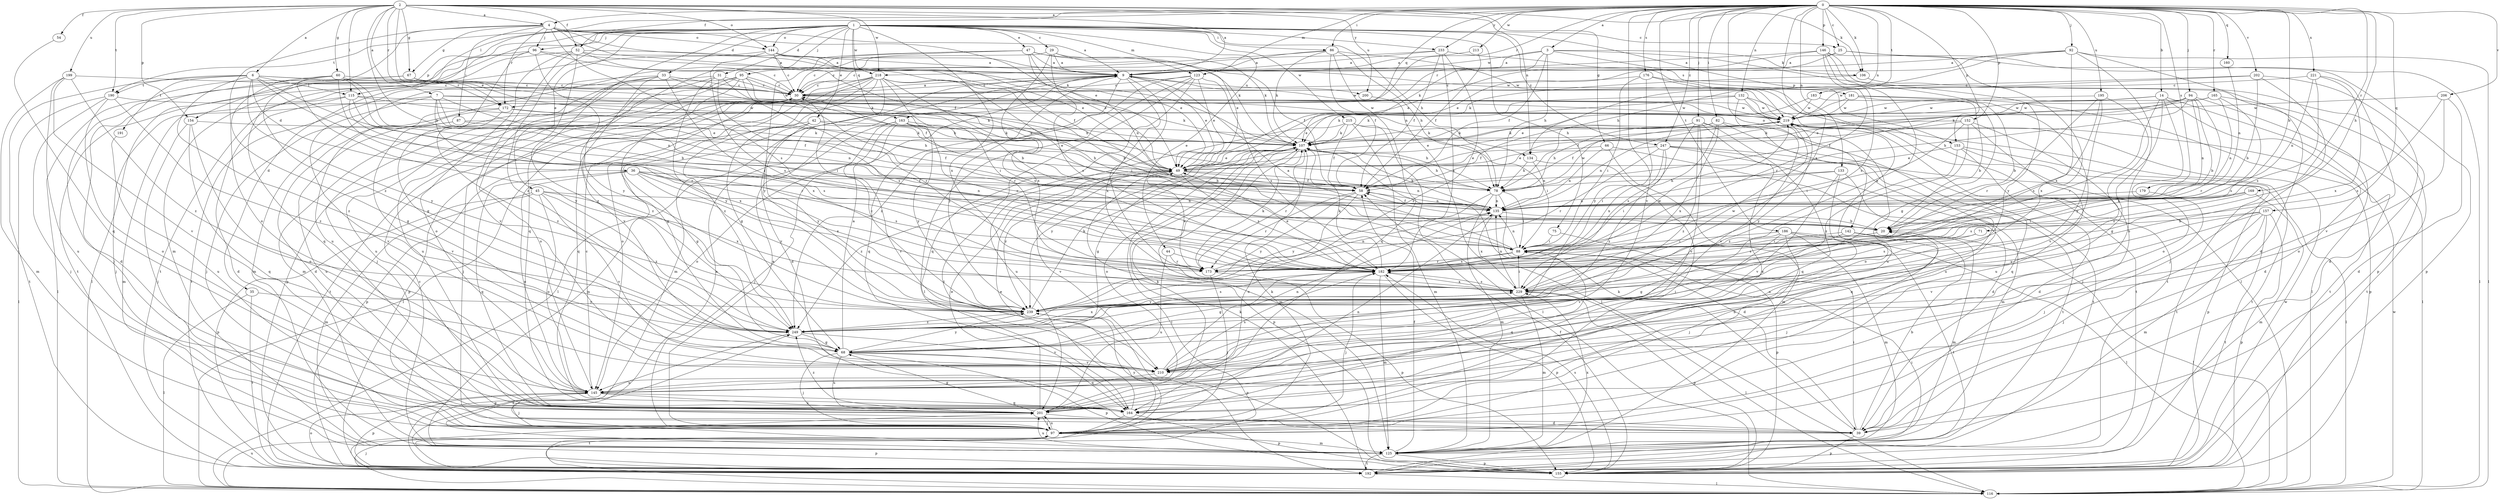 strict digraph  {
0;
1;
2;
3;
4;
6;
7;
9;
14;
20;
25;
29;
30;
31;
33;
35;
36;
39;
42;
44;
45;
47;
49;
52;
54;
58;
60;
66;
67;
68;
71;
75;
78;
82;
86;
87;
88;
91;
92;
94;
95;
96;
97;
106;
107;
115;
116;
123;
125;
132;
133;
134;
135;
142;
144;
145;
146;
152;
153;
154;
155;
157;
160;
163;
164;
165;
169;
172;
173;
176;
179;
181;
182;
183;
186;
190;
191;
192;
195;
199;
200;
201;
202;
206;
210;
213;
215;
218;
219;
221;
229;
233;
239;
247;
249;
0 -> 3  [label=a];
0 -> 4  [label=a];
0 -> 14  [label=b];
0 -> 20  [label=b];
0 -> 25  [label=c];
0 -> 52  [label=f];
0 -> 71  [label=h];
0 -> 82  [label=i];
0 -> 86  [label=i];
0 -> 91  [label=j];
0 -> 92  [label=j];
0 -> 94  [label=j];
0 -> 106  [label=k];
0 -> 115  [label=l];
0 -> 123  [label=m];
0 -> 132  [label=n];
0 -> 133  [label=n];
0 -> 134  [label=n];
0 -> 142  [label=o];
0 -> 146  [label=p];
0 -> 152  [label=p];
0 -> 153  [label=p];
0 -> 157  [label=q];
0 -> 160  [label=q];
0 -> 163  [label=q];
0 -> 165  [label=r];
0 -> 169  [label=r];
0 -> 172  [label=r];
0 -> 176  [label=s];
0 -> 179  [label=s];
0 -> 183  [label=t];
0 -> 186  [label=t];
0 -> 195  [label=u];
0 -> 202  [label=v];
0 -> 206  [label=v];
0 -> 210  [label=v];
0 -> 213  [label=w];
0 -> 221  [label=x];
0 -> 229  [label=x];
0 -> 233  [label=y];
0 -> 247  [label=z];
1 -> 25  [label=c];
1 -> 29  [label=c];
1 -> 31  [label=d];
1 -> 33  [label=d];
1 -> 35  [label=d];
1 -> 42  [label=e];
1 -> 44  [label=e];
1 -> 45  [label=e];
1 -> 47  [label=e];
1 -> 75  [label=h];
1 -> 78  [label=h];
1 -> 86  [label=i];
1 -> 95  [label=j];
1 -> 96  [label=j];
1 -> 123  [label=m];
1 -> 125  [label=m];
1 -> 144  [label=o];
1 -> 153  [label=p];
1 -> 154  [label=p];
1 -> 163  [label=q];
1 -> 164  [label=q];
1 -> 190  [label=t];
1 -> 215  [label=w];
1 -> 218  [label=w];
1 -> 229  [label=x];
1 -> 233  [label=y];
1 -> 247  [label=z];
1 -> 249  [label=z];
2 -> 4  [label=a];
2 -> 6  [label=a];
2 -> 7  [label=a];
2 -> 9  [label=a];
2 -> 20  [label=b];
2 -> 49  [label=e];
2 -> 52  [label=f];
2 -> 54  [label=f];
2 -> 60  [label=g];
2 -> 66  [label=g];
2 -> 67  [label=g];
2 -> 106  [label=k];
2 -> 115  [label=l];
2 -> 134  [label=n];
2 -> 144  [label=o];
2 -> 154  [label=p];
2 -> 172  [label=r];
2 -> 190  [label=t];
2 -> 199  [label=u];
2 -> 200  [label=u];
2 -> 218  [label=w];
3 -> 9  [label=a];
3 -> 58  [label=f];
3 -> 78  [label=h];
3 -> 106  [label=k];
3 -> 172  [label=r];
3 -> 181  [label=s];
3 -> 218  [label=w];
3 -> 239  [label=y];
4 -> 9  [label=a];
4 -> 49  [label=e];
4 -> 58  [label=f];
4 -> 67  [label=g];
4 -> 87  [label=i];
4 -> 96  [label=j];
4 -> 107  [label=k];
4 -> 144  [label=o];
4 -> 145  [label=o];
4 -> 172  [label=r];
4 -> 182  [label=s];
4 -> 249  [label=z];
6 -> 20  [label=b];
6 -> 30  [label=c];
6 -> 36  [label=d];
6 -> 88  [label=i];
6 -> 115  [label=l];
6 -> 172  [label=r];
6 -> 190  [label=t];
6 -> 191  [label=t];
6 -> 192  [label=t];
6 -> 239  [label=y];
6 -> 249  [label=z];
7 -> 49  [label=e];
7 -> 58  [label=f];
7 -> 125  [label=m];
7 -> 134  [label=n];
7 -> 135  [label=n];
7 -> 210  [label=v];
7 -> 219  [label=w];
7 -> 229  [label=x];
9 -> 30  [label=c];
9 -> 49  [label=e];
9 -> 125  [label=m];
9 -> 164  [label=q];
9 -> 173  [label=r];
9 -> 200  [label=u];
9 -> 219  [label=w];
9 -> 229  [label=x];
9 -> 239  [label=y];
14 -> 39  [label=d];
14 -> 58  [label=f];
14 -> 68  [label=g];
14 -> 145  [label=o];
14 -> 173  [label=r];
14 -> 192  [label=t];
14 -> 219  [label=w];
20 -> 58  [label=f];
20 -> 88  [label=i];
25 -> 9  [label=a];
25 -> 49  [label=e];
25 -> 116  [label=l];
25 -> 155  [label=p];
29 -> 9  [label=a];
29 -> 30  [label=c];
29 -> 49  [label=e];
29 -> 107  [label=k];
29 -> 182  [label=s];
29 -> 229  [label=x];
30 -> 9  [label=a];
30 -> 97  [label=j];
30 -> 107  [label=k];
30 -> 116  [label=l];
30 -> 155  [label=p];
30 -> 192  [label=t];
30 -> 219  [label=w];
31 -> 30  [label=c];
31 -> 88  [label=i];
31 -> 125  [label=m];
31 -> 182  [label=s];
31 -> 201  [label=u];
31 -> 239  [label=y];
33 -> 30  [label=c];
33 -> 58  [label=f];
33 -> 125  [label=m];
33 -> 145  [label=o];
33 -> 192  [label=t];
33 -> 229  [label=x];
33 -> 249  [label=z];
35 -> 116  [label=l];
35 -> 192  [label=t];
35 -> 239  [label=y];
36 -> 58  [label=f];
36 -> 78  [label=h];
36 -> 135  [label=n];
36 -> 145  [label=o];
36 -> 164  [label=q];
36 -> 182  [label=s];
36 -> 229  [label=x];
36 -> 239  [label=y];
39 -> 20  [label=b];
39 -> 88  [label=i];
39 -> 107  [label=k];
39 -> 155  [label=p];
42 -> 68  [label=g];
42 -> 78  [label=h];
42 -> 107  [label=k];
42 -> 155  [label=p];
42 -> 239  [label=y];
44 -> 173  [label=r];
44 -> 182  [label=s];
44 -> 201  [label=u];
45 -> 125  [label=m];
45 -> 135  [label=n];
45 -> 145  [label=o];
45 -> 155  [label=p];
45 -> 210  [label=v];
45 -> 229  [label=x];
45 -> 249  [label=z];
47 -> 9  [label=a];
47 -> 49  [label=e];
47 -> 58  [label=f];
47 -> 107  [label=k];
47 -> 135  [label=n];
47 -> 201  [label=u];
47 -> 210  [label=v];
47 -> 239  [label=y];
49 -> 58  [label=f];
49 -> 135  [label=n];
49 -> 155  [label=p];
49 -> 182  [label=s];
49 -> 210  [label=v];
49 -> 239  [label=y];
49 -> 249  [label=z];
52 -> 9  [label=a];
52 -> 30  [label=c];
52 -> 49  [label=e];
52 -> 145  [label=o];
52 -> 192  [label=t];
52 -> 210  [label=v];
52 -> 249  [label=z];
54 -> 164  [label=q];
58 -> 135  [label=n];
58 -> 145  [label=o];
58 -> 173  [label=r];
58 -> 239  [label=y];
60 -> 30  [label=c];
60 -> 39  [label=d];
60 -> 68  [label=g];
60 -> 88  [label=i];
60 -> 135  [label=n];
60 -> 173  [label=r];
60 -> 239  [label=y];
66 -> 39  [label=d];
66 -> 49  [label=e];
66 -> 125  [label=m];
66 -> 135  [label=n];
67 -> 30  [label=c];
67 -> 97  [label=j];
67 -> 107  [label=k];
67 -> 116  [label=l];
67 -> 219  [label=w];
68 -> 9  [label=a];
68 -> 97  [label=j];
68 -> 155  [label=p];
68 -> 164  [label=q];
68 -> 201  [label=u];
68 -> 210  [label=v];
68 -> 239  [label=y];
71 -> 88  [label=i];
71 -> 182  [label=s];
75 -> 88  [label=i];
75 -> 155  [label=p];
78 -> 39  [label=d];
78 -> 88  [label=i];
78 -> 125  [label=m];
78 -> 135  [label=n];
78 -> 219  [label=w];
78 -> 239  [label=y];
82 -> 49  [label=e];
82 -> 78  [label=h];
82 -> 107  [label=k];
82 -> 164  [label=q];
82 -> 182  [label=s];
82 -> 201  [label=u];
82 -> 229  [label=x];
86 -> 9  [label=a];
86 -> 30  [label=c];
86 -> 58  [label=f];
86 -> 78  [label=h];
86 -> 107  [label=k];
86 -> 164  [label=q];
86 -> 219  [label=w];
87 -> 58  [label=f];
87 -> 107  [label=k];
87 -> 201  [label=u];
87 -> 210  [label=v];
88 -> 9  [label=a];
88 -> 135  [label=n];
88 -> 164  [label=q];
88 -> 173  [label=r];
88 -> 182  [label=s];
91 -> 58  [label=f];
91 -> 107  [label=k];
91 -> 164  [label=q];
91 -> 192  [label=t];
91 -> 201  [label=u];
91 -> 210  [label=v];
91 -> 229  [label=x];
91 -> 249  [label=z];
92 -> 9  [label=a];
92 -> 39  [label=d];
92 -> 49  [label=e];
92 -> 78  [label=h];
92 -> 116  [label=l];
92 -> 145  [label=o];
92 -> 229  [label=x];
94 -> 20  [label=b];
94 -> 49  [label=e];
94 -> 58  [label=f];
94 -> 78  [label=h];
94 -> 116  [label=l];
94 -> 135  [label=n];
94 -> 173  [label=r];
94 -> 219  [label=w];
95 -> 20  [label=b];
95 -> 30  [label=c];
95 -> 68  [label=g];
95 -> 78  [label=h];
95 -> 97  [label=j];
95 -> 155  [label=p];
95 -> 173  [label=r];
95 -> 201  [label=u];
96 -> 9  [label=a];
96 -> 58  [label=f];
96 -> 68  [label=g];
96 -> 116  [label=l];
96 -> 164  [label=q];
96 -> 239  [label=y];
97 -> 9  [label=a];
97 -> 107  [label=k];
97 -> 125  [label=m];
97 -> 155  [label=p];
97 -> 201  [label=u];
97 -> 239  [label=y];
106 -> 107  [label=k];
106 -> 229  [label=x];
107 -> 49  [label=e];
107 -> 68  [label=g];
107 -> 78  [label=h];
107 -> 116  [label=l];
107 -> 125  [label=m];
107 -> 145  [label=o];
107 -> 173  [label=r];
107 -> 239  [label=y];
115 -> 39  [label=d];
115 -> 97  [label=j];
115 -> 107  [label=k];
115 -> 173  [label=r];
115 -> 182  [label=s];
115 -> 219  [label=w];
116 -> 201  [label=u];
116 -> 219  [label=w];
123 -> 30  [label=c];
123 -> 49  [label=e];
123 -> 116  [label=l];
123 -> 164  [label=q];
123 -> 182  [label=s];
123 -> 192  [label=t];
123 -> 249  [label=z];
125 -> 9  [label=a];
125 -> 30  [label=c];
125 -> 58  [label=f];
125 -> 155  [label=p];
125 -> 192  [label=t];
125 -> 201  [label=u];
125 -> 229  [label=x];
132 -> 49  [label=e];
132 -> 107  [label=k];
132 -> 192  [label=t];
132 -> 201  [label=u];
132 -> 210  [label=v];
132 -> 219  [label=w];
133 -> 78  [label=h];
133 -> 88  [label=i];
133 -> 164  [label=q];
133 -> 201  [label=u];
133 -> 210  [label=v];
134 -> 78  [label=h];
134 -> 97  [label=j];
134 -> 135  [label=n];
135 -> 20  [label=b];
135 -> 58  [label=f];
135 -> 107  [label=k];
135 -> 229  [label=x];
142 -> 88  [label=i];
142 -> 97  [label=j];
142 -> 116  [label=l];
142 -> 125  [label=m];
142 -> 182  [label=s];
144 -> 9  [label=a];
144 -> 30  [label=c];
144 -> 49  [label=e];
144 -> 182  [label=s];
144 -> 192  [label=t];
144 -> 219  [label=w];
145 -> 20  [label=b];
145 -> 30  [label=c];
145 -> 97  [label=j];
145 -> 155  [label=p];
145 -> 164  [label=q];
145 -> 201  [label=u];
146 -> 9  [label=a];
146 -> 68  [label=g];
146 -> 107  [label=k];
146 -> 155  [label=p];
146 -> 173  [label=r];
146 -> 182  [label=s];
146 -> 229  [label=x];
152 -> 58  [label=f];
152 -> 88  [label=i];
152 -> 97  [label=j];
152 -> 107  [label=k];
152 -> 201  [label=u];
152 -> 249  [label=z];
153 -> 39  [label=d];
153 -> 49  [label=e];
153 -> 155  [label=p];
153 -> 192  [label=t];
153 -> 249  [label=z];
154 -> 97  [label=j];
154 -> 107  [label=k];
154 -> 145  [label=o];
154 -> 164  [label=q];
155 -> 58  [label=f];
155 -> 182  [label=s];
155 -> 219  [label=w];
155 -> 249  [label=z];
157 -> 20  [label=b];
157 -> 97  [label=j];
157 -> 125  [label=m];
157 -> 155  [label=p];
157 -> 192  [label=t];
157 -> 210  [label=v];
157 -> 239  [label=y];
160 -> 135  [label=n];
163 -> 49  [label=e];
163 -> 78  [label=h];
163 -> 97  [label=j];
163 -> 107  [label=k];
163 -> 125  [label=m];
163 -> 145  [label=o];
163 -> 210  [label=v];
163 -> 239  [label=y];
164 -> 49  [label=e];
164 -> 135  [label=n];
164 -> 155  [label=p];
164 -> 192  [label=t];
165 -> 107  [label=k];
165 -> 135  [label=n];
165 -> 182  [label=s];
165 -> 192  [label=t];
165 -> 219  [label=w];
169 -> 88  [label=i];
169 -> 125  [label=m];
169 -> 135  [label=n];
169 -> 182  [label=s];
172 -> 39  [label=d];
172 -> 49  [label=e];
172 -> 78  [label=h];
172 -> 97  [label=j];
172 -> 249  [label=z];
173 -> 49  [label=e];
173 -> 97  [label=j];
173 -> 107  [label=k];
173 -> 135  [label=n];
173 -> 155  [label=p];
176 -> 30  [label=c];
176 -> 88  [label=i];
176 -> 116  [label=l];
176 -> 192  [label=t];
176 -> 239  [label=y];
179 -> 97  [label=j];
179 -> 135  [label=n];
181 -> 20  [label=b];
181 -> 107  [label=k];
181 -> 155  [label=p];
181 -> 210  [label=v];
181 -> 219  [label=w];
182 -> 30  [label=c];
182 -> 49  [label=e];
182 -> 68  [label=g];
182 -> 97  [label=j];
182 -> 107  [label=k];
182 -> 125  [label=m];
182 -> 155  [label=p];
182 -> 219  [label=w];
182 -> 229  [label=x];
183 -> 20  [label=b];
183 -> 49  [label=e];
183 -> 219  [label=w];
186 -> 68  [label=g];
186 -> 88  [label=i];
186 -> 97  [label=j];
186 -> 116  [label=l];
186 -> 125  [label=m];
186 -> 192  [label=t];
186 -> 210  [label=v];
190 -> 97  [label=j];
190 -> 116  [label=l];
190 -> 145  [label=o];
190 -> 219  [label=w];
190 -> 249  [label=z];
191 -> 201  [label=u];
192 -> 88  [label=i];
192 -> 97  [label=j];
192 -> 107  [label=k];
192 -> 116  [label=l];
192 -> 145  [label=o];
195 -> 173  [label=r];
195 -> 182  [label=s];
195 -> 219  [label=w];
195 -> 239  [label=y];
195 -> 249  [label=z];
199 -> 30  [label=c];
199 -> 125  [label=m];
199 -> 201  [label=u];
199 -> 210  [label=v];
199 -> 249  [label=z];
200 -> 116  [label=l];
201 -> 39  [label=d];
201 -> 49  [label=e];
201 -> 68  [label=g];
201 -> 97  [label=j];
201 -> 107  [label=k];
201 -> 249  [label=z];
202 -> 20  [label=b];
202 -> 30  [label=c];
202 -> 39  [label=d];
202 -> 97  [label=j];
202 -> 219  [label=w];
206 -> 39  [label=d];
206 -> 145  [label=o];
206 -> 182  [label=s];
206 -> 219  [label=w];
210 -> 135  [label=n];
210 -> 145  [label=o];
210 -> 182  [label=s];
213 -> 9  [label=a];
213 -> 58  [label=f];
215 -> 58  [label=f];
215 -> 88  [label=i];
215 -> 107  [label=k];
215 -> 116  [label=l];
215 -> 125  [label=m];
215 -> 201  [label=u];
218 -> 20  [label=b];
218 -> 30  [label=c];
218 -> 39  [label=d];
218 -> 68  [label=g];
218 -> 88  [label=i];
218 -> 116  [label=l];
218 -> 145  [label=o];
218 -> 164  [label=q];
218 -> 173  [label=r];
218 -> 182  [label=s];
218 -> 249  [label=z];
219 -> 107  [label=k];
219 -> 135  [label=n];
219 -> 145  [label=o];
219 -> 192  [label=t];
219 -> 239  [label=y];
221 -> 30  [label=c];
221 -> 135  [label=n];
221 -> 182  [label=s];
221 -> 210  [label=v];
221 -> 229  [label=x];
229 -> 88  [label=i];
229 -> 116  [label=l];
229 -> 125  [label=m];
229 -> 135  [label=n];
229 -> 155  [label=p];
229 -> 182  [label=s];
229 -> 219  [label=w];
229 -> 239  [label=y];
233 -> 9  [label=a];
233 -> 30  [label=c];
233 -> 58  [label=f];
233 -> 116  [label=l];
233 -> 182  [label=s];
233 -> 249  [label=z];
239 -> 30  [label=c];
239 -> 107  [label=k];
239 -> 155  [label=p];
239 -> 182  [label=s];
239 -> 249  [label=z];
247 -> 49  [label=e];
247 -> 88  [label=i];
247 -> 116  [label=l];
247 -> 125  [label=m];
247 -> 173  [label=r];
247 -> 192  [label=t];
247 -> 249  [label=z];
249 -> 68  [label=g];
249 -> 155  [label=p];
249 -> 210  [label=v];
249 -> 229  [label=x];
}
